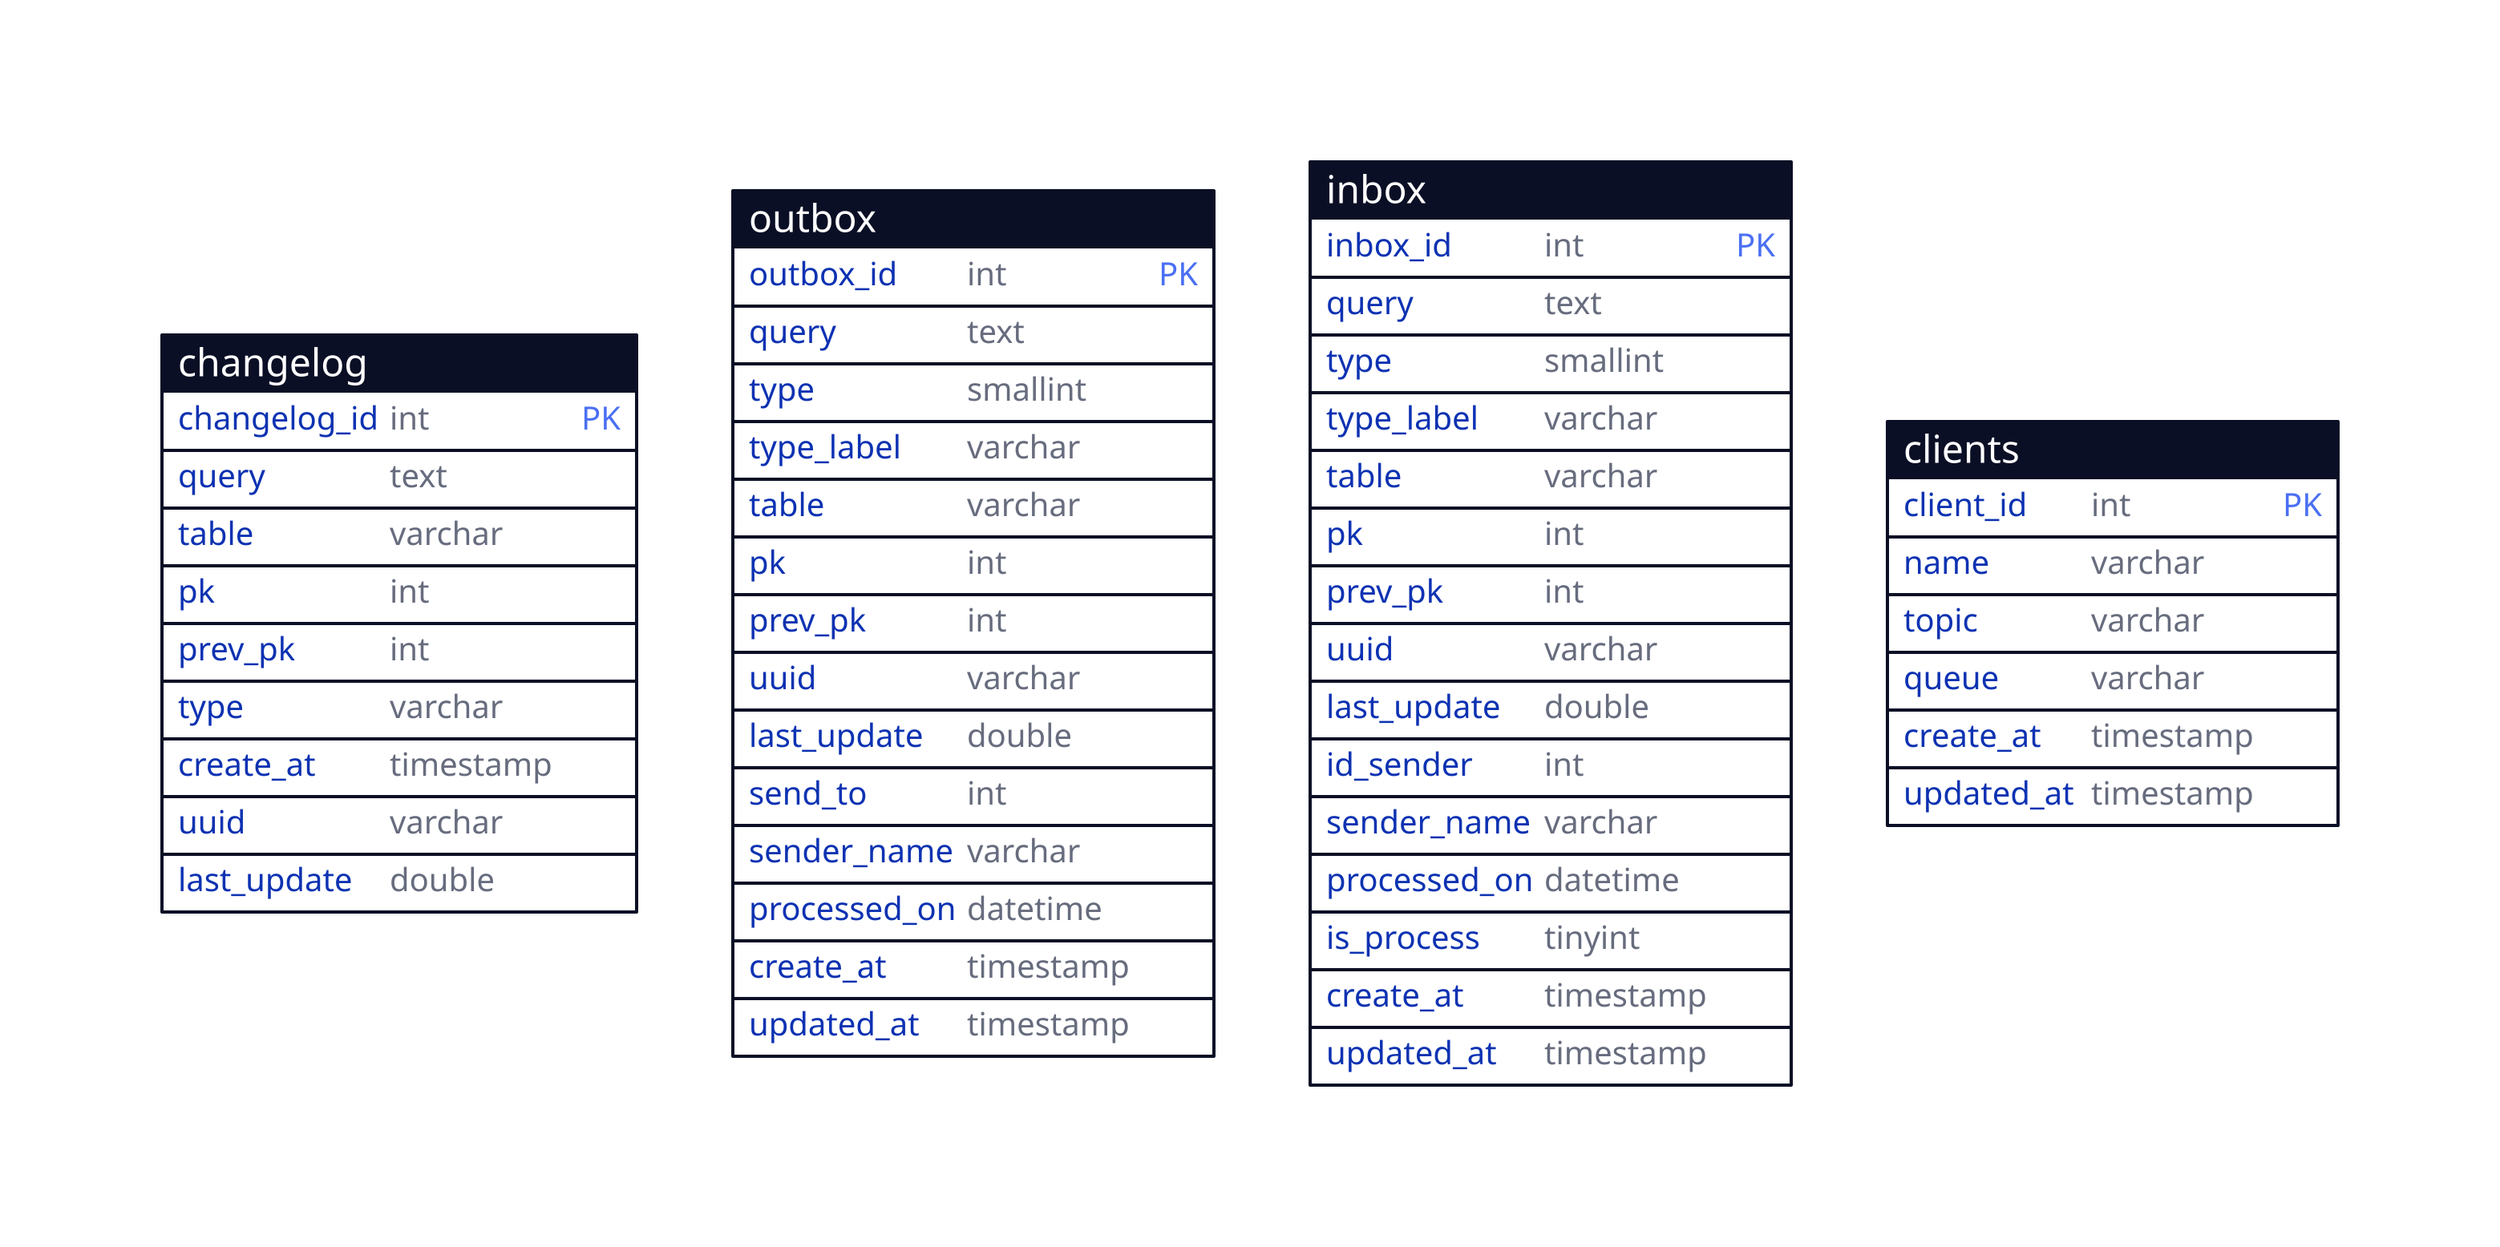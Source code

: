 change: changelog {
  shape: sql_table
  changelog_id: int {constraint: primary_key}
  query: text
  table: varchar
  pk: int
  prev_pk: int
  type: varchar
  create_at: timestamp
  uuid: varchar
  last_update: double
}

outbox: outbox {
  shape: sql_table
  outbox_id: int {constraint: primary_key}
  query: text
  type: smallint
  type_label: varchar
  table: varchar
  pk: int
  prev_pk: int
  uuid: varchar
  last_update: double
  send_to: int
  sender_name: varchar
  processed_on: datetime
  create_at: timestamp
  updated_at: timestamp
}

inbox: inbox {
  shape: sql_table
  inbox_id: int {constraint: primary_key}
  query: text
  type: smallint
  type_label: varchar
  table: varchar
  pk: int
  prev_pk: int
  uuid: varchar
  last_update: double
  id_sender: int
  sender_name: varchar
  processed_on: datetime
  is_process: tinyint
  create_at: timestamp
  updated_at: timestamp
}

clients: clients {
  shape: sql_table
  client_id: int {constraint: primary_key}
  name: varchar
  topic: varchar
  queue: varchar
  create_at: timestamp
  updated_at: timestamp
}
